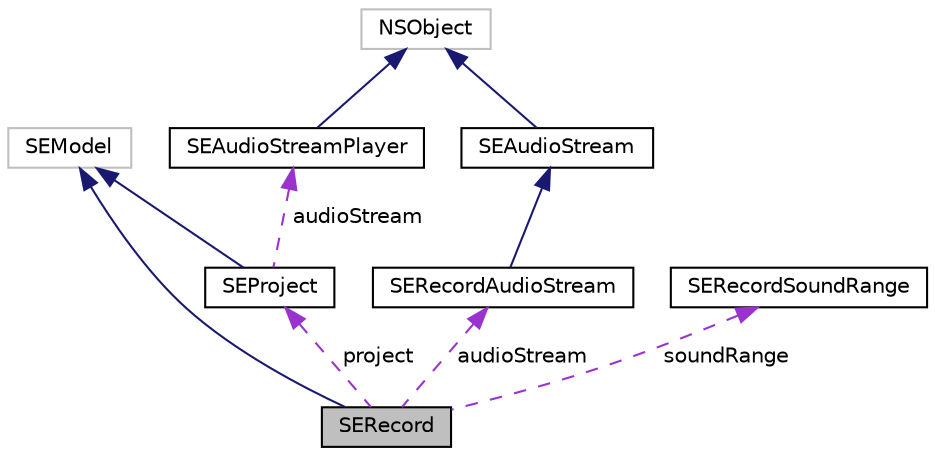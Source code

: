 digraph "SERecord"
{
  edge [fontname="Helvetica",fontsize="10",labelfontname="Helvetica",labelfontsize="10"];
  node [fontname="Helvetica",fontsize="10",shape=record];
  Node1 [label="SERecord",height=0.2,width=0.4,color="black", fillcolor="grey75", style="filled" fontcolor="black"];
  Node2 -> Node1 [dir="back",color="midnightblue",fontsize="10",style="solid"];
  Node2 [label="SEModel",height=0.2,width=0.4,color="grey75", fillcolor="white", style="filled"];
  Node3 -> Node1 [dir="back",color="darkorchid3",fontsize="10",style="dashed",label=" audioStream" ];
  Node3 [label="SERecordAudioStream",height=0.2,width=0.4,color="black", fillcolor="white", style="filled",URL="$interface_s_e_record_audio_stream.html"];
  Node4 -> Node3 [dir="back",color="midnightblue",fontsize="10",style="solid"];
  Node4 [label="SEAudioStream",height=0.2,width=0.4,color="black", fillcolor="white", style="filled",URL="$interface_s_e_audio_stream.html"];
  Node5 -> Node4 [dir="back",color="midnightblue",fontsize="10",style="solid"];
  Node5 [label="NSObject",height=0.2,width=0.4,color="grey75", fillcolor="white", style="filled"];
  Node6 -> Node1 [dir="back",color="darkorchid3",fontsize="10",style="dashed",label=" soundRange" ];
  Node6 [label="SERecordSoundRange",height=0.2,width=0.4,color="black", fillcolor="white", style="filled",URL="$struct_s_e_record_sound_range.html"];
  Node7 -> Node1 [dir="back",color="darkorchid3",fontsize="10",style="dashed",label=" project" ];
  Node7 [label="SEProject",height=0.2,width=0.4,color="black", fillcolor="white", style="filled",URL="$interface_s_e_project.html"];
  Node2 -> Node7 [dir="back",color="midnightblue",fontsize="10",style="solid"];
  Node8 -> Node7 [dir="back",color="darkorchid3",fontsize="10",style="dashed",label=" audioStream" ];
  Node8 [label="SEAudioStreamPlayer",height=0.2,width=0.4,color="black", fillcolor="white", style="filled",URL="$interface_s_e_audio_stream_player.html"];
  Node5 -> Node8 [dir="back",color="midnightblue",fontsize="10",style="solid"];
}

